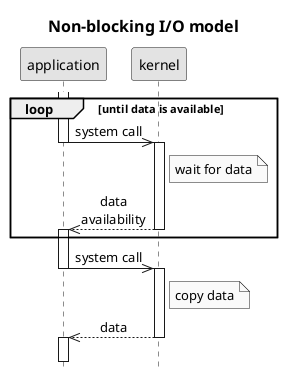 @startuml
title Non-blocking I/O model
hide footbox
skinparam monochrome true
skinparam defaultFontName Arial
skinparam titleFontSize 16
skinparam sequenceMessageAlign center
activate application
loop until data is available
    application->>kernel: system call
    deactivate application
    activate kernel
    Note right of kernel: wait for data
    kernel-->>application: data\navailability
    deactivate kernel
    activate application
end
application->>kernel: system call
deactivate application
activate kernel
Note right of kernel: copy data
kernel-->>application: data
deactivate kernel
activate application
||15||
@enduml
